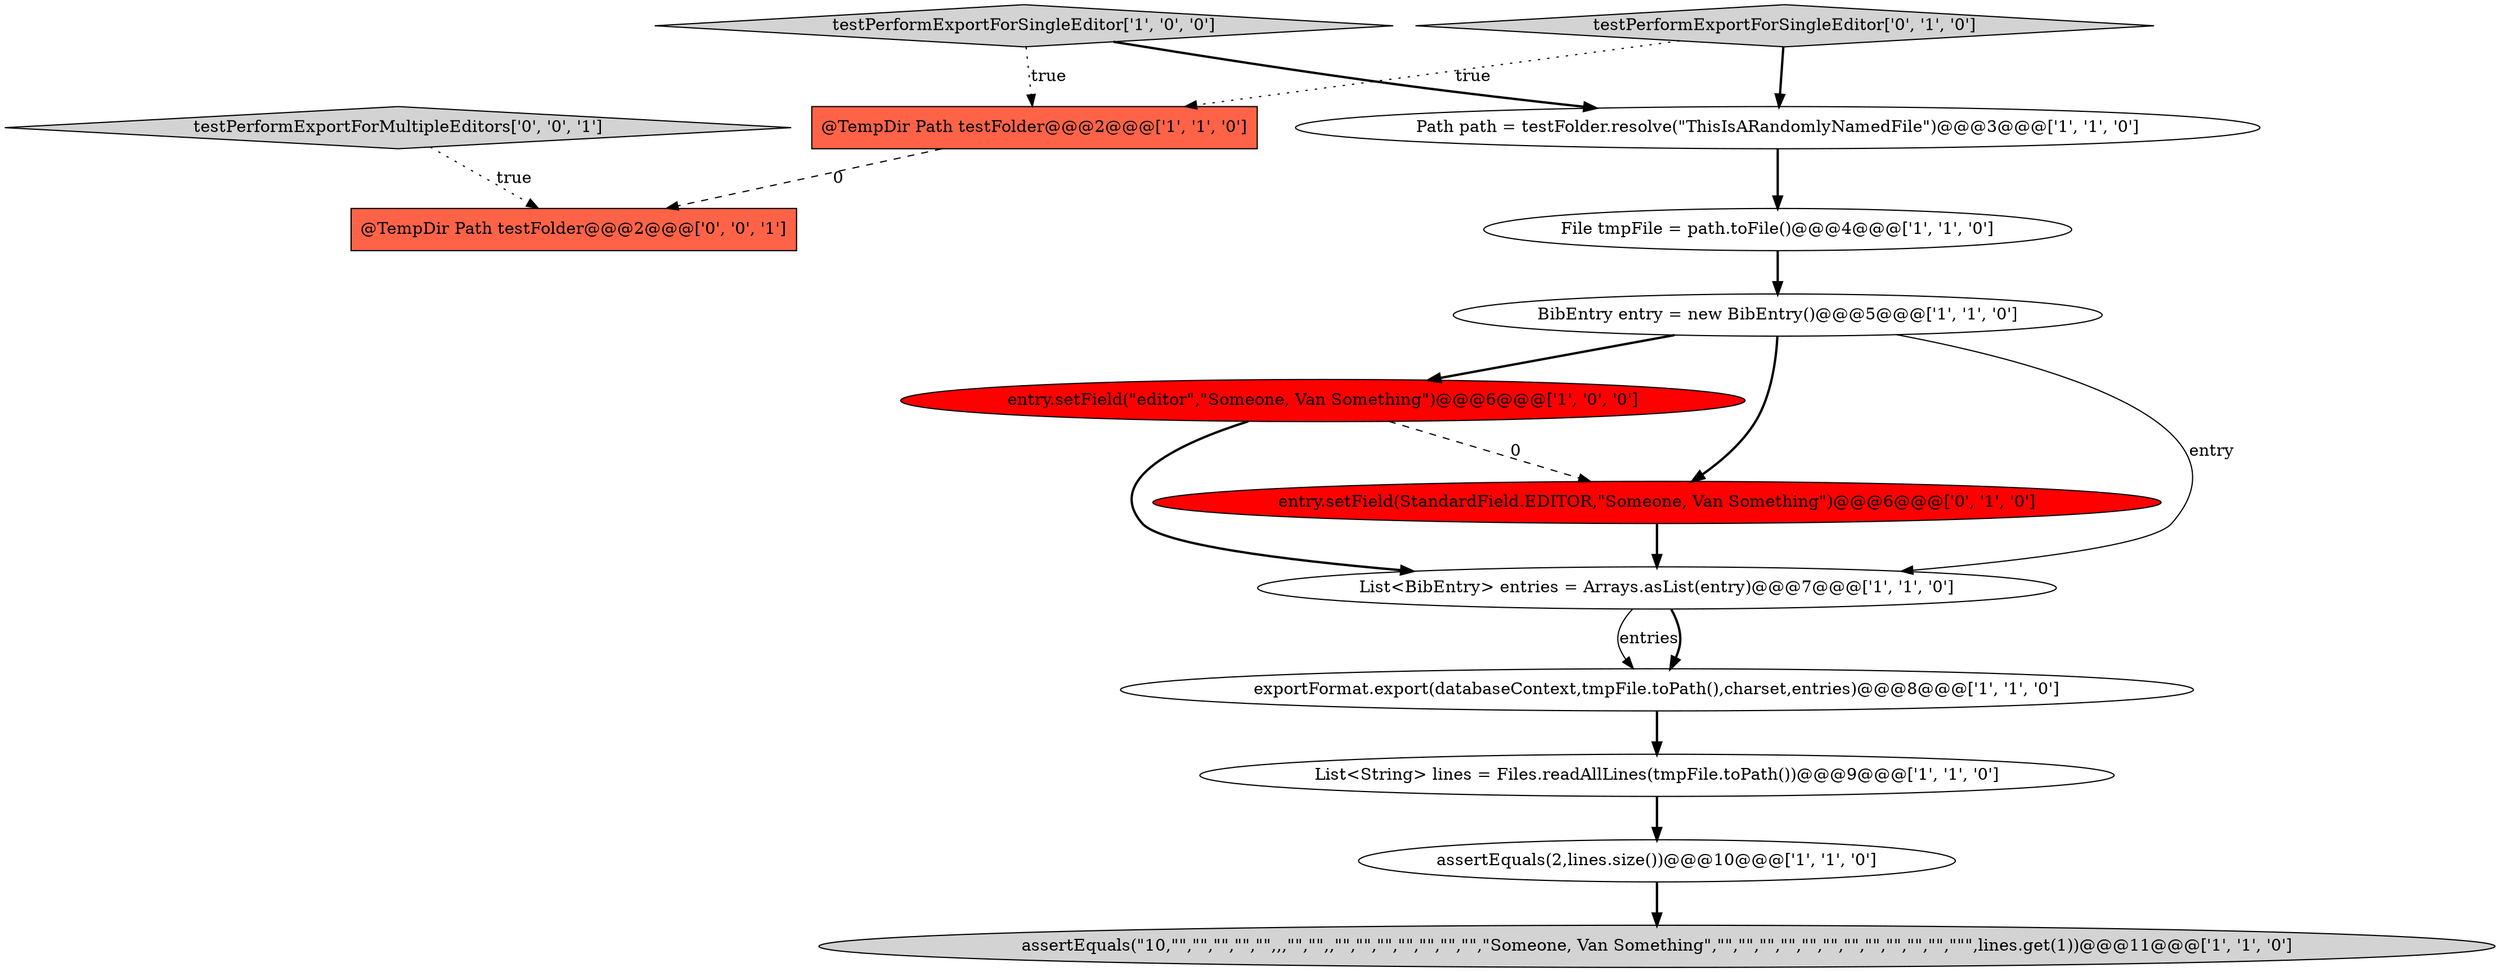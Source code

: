 digraph {
2 [style = filled, label = "exportFormat.export(databaseContext,tmpFile.toPath(),charset,entries)@@@8@@@['1', '1', '0']", fillcolor = white, shape = ellipse image = "AAA0AAABBB1BBB"];
1 [style = filled, label = "entry.setField(\"editor\",\"Someone, Van Something\")@@@6@@@['1', '0', '0']", fillcolor = red, shape = ellipse image = "AAA1AAABBB1BBB"];
4 [style = filled, label = "testPerformExportForSingleEditor['1', '0', '0']", fillcolor = lightgray, shape = diamond image = "AAA0AAABBB1BBB"];
10 [style = filled, label = "assertEquals(\"10,\"\",\"\",\"\",\"\",\"\",,,\"\",\"\",,\"\",\"\",\"\",\"\",\"\",\"\",\"\",\"Someone, Van Something\",\"\",\"\",\"\",\"\",\"\",\"\",\"\",\"\",\"\",\"\",\"\",\"\"\",lines.get(1))@@@11@@@['1', '1', '0']", fillcolor = lightgray, shape = ellipse image = "AAA0AAABBB1BBB"];
7 [style = filled, label = "BibEntry entry = new BibEntry()@@@5@@@['1', '1', '0']", fillcolor = white, shape = ellipse image = "AAA0AAABBB1BBB"];
9 [style = filled, label = "List<BibEntry> entries = Arrays.asList(entry)@@@7@@@['1', '1', '0']", fillcolor = white, shape = ellipse image = "AAA0AAABBB1BBB"];
11 [style = filled, label = "testPerformExportForSingleEditor['0', '1', '0']", fillcolor = lightgray, shape = diamond image = "AAA0AAABBB2BBB"];
13 [style = filled, label = "@TempDir Path testFolder@@@2@@@['0', '0', '1']", fillcolor = tomato, shape = box image = "AAA0AAABBB3BBB"];
12 [style = filled, label = "entry.setField(StandardField.EDITOR,\"Someone, Van Something\")@@@6@@@['0', '1', '0']", fillcolor = red, shape = ellipse image = "AAA1AAABBB2BBB"];
14 [style = filled, label = "testPerformExportForMultipleEditors['0', '0', '1']", fillcolor = lightgray, shape = diamond image = "AAA0AAABBB3BBB"];
3 [style = filled, label = "@TempDir Path testFolder@@@2@@@['1', '1', '0']", fillcolor = tomato, shape = box image = "AAA0AAABBB1BBB"];
6 [style = filled, label = "File tmpFile = path.toFile()@@@4@@@['1', '1', '0']", fillcolor = white, shape = ellipse image = "AAA0AAABBB1BBB"];
0 [style = filled, label = "List<String> lines = Files.readAllLines(tmpFile.toPath())@@@9@@@['1', '1', '0']", fillcolor = white, shape = ellipse image = "AAA0AAABBB1BBB"];
5 [style = filled, label = "assertEquals(2,lines.size())@@@10@@@['1', '1', '0']", fillcolor = white, shape = ellipse image = "AAA0AAABBB1BBB"];
8 [style = filled, label = "Path path = testFolder.resolve(\"ThisIsARandomlyNamedFile\")@@@3@@@['1', '1', '0']", fillcolor = white, shape = ellipse image = "AAA0AAABBB1BBB"];
5->10 [style = bold, label=""];
4->8 [style = bold, label=""];
11->8 [style = bold, label=""];
9->2 [style = solid, label="entries"];
1->12 [style = dashed, label="0"];
8->6 [style = bold, label=""];
2->0 [style = bold, label=""];
7->1 [style = bold, label=""];
4->3 [style = dotted, label="true"];
6->7 [style = bold, label=""];
12->9 [style = bold, label=""];
7->9 [style = solid, label="entry"];
9->2 [style = bold, label=""];
7->12 [style = bold, label=""];
11->3 [style = dotted, label="true"];
3->13 [style = dashed, label="0"];
14->13 [style = dotted, label="true"];
1->9 [style = bold, label=""];
0->5 [style = bold, label=""];
}
